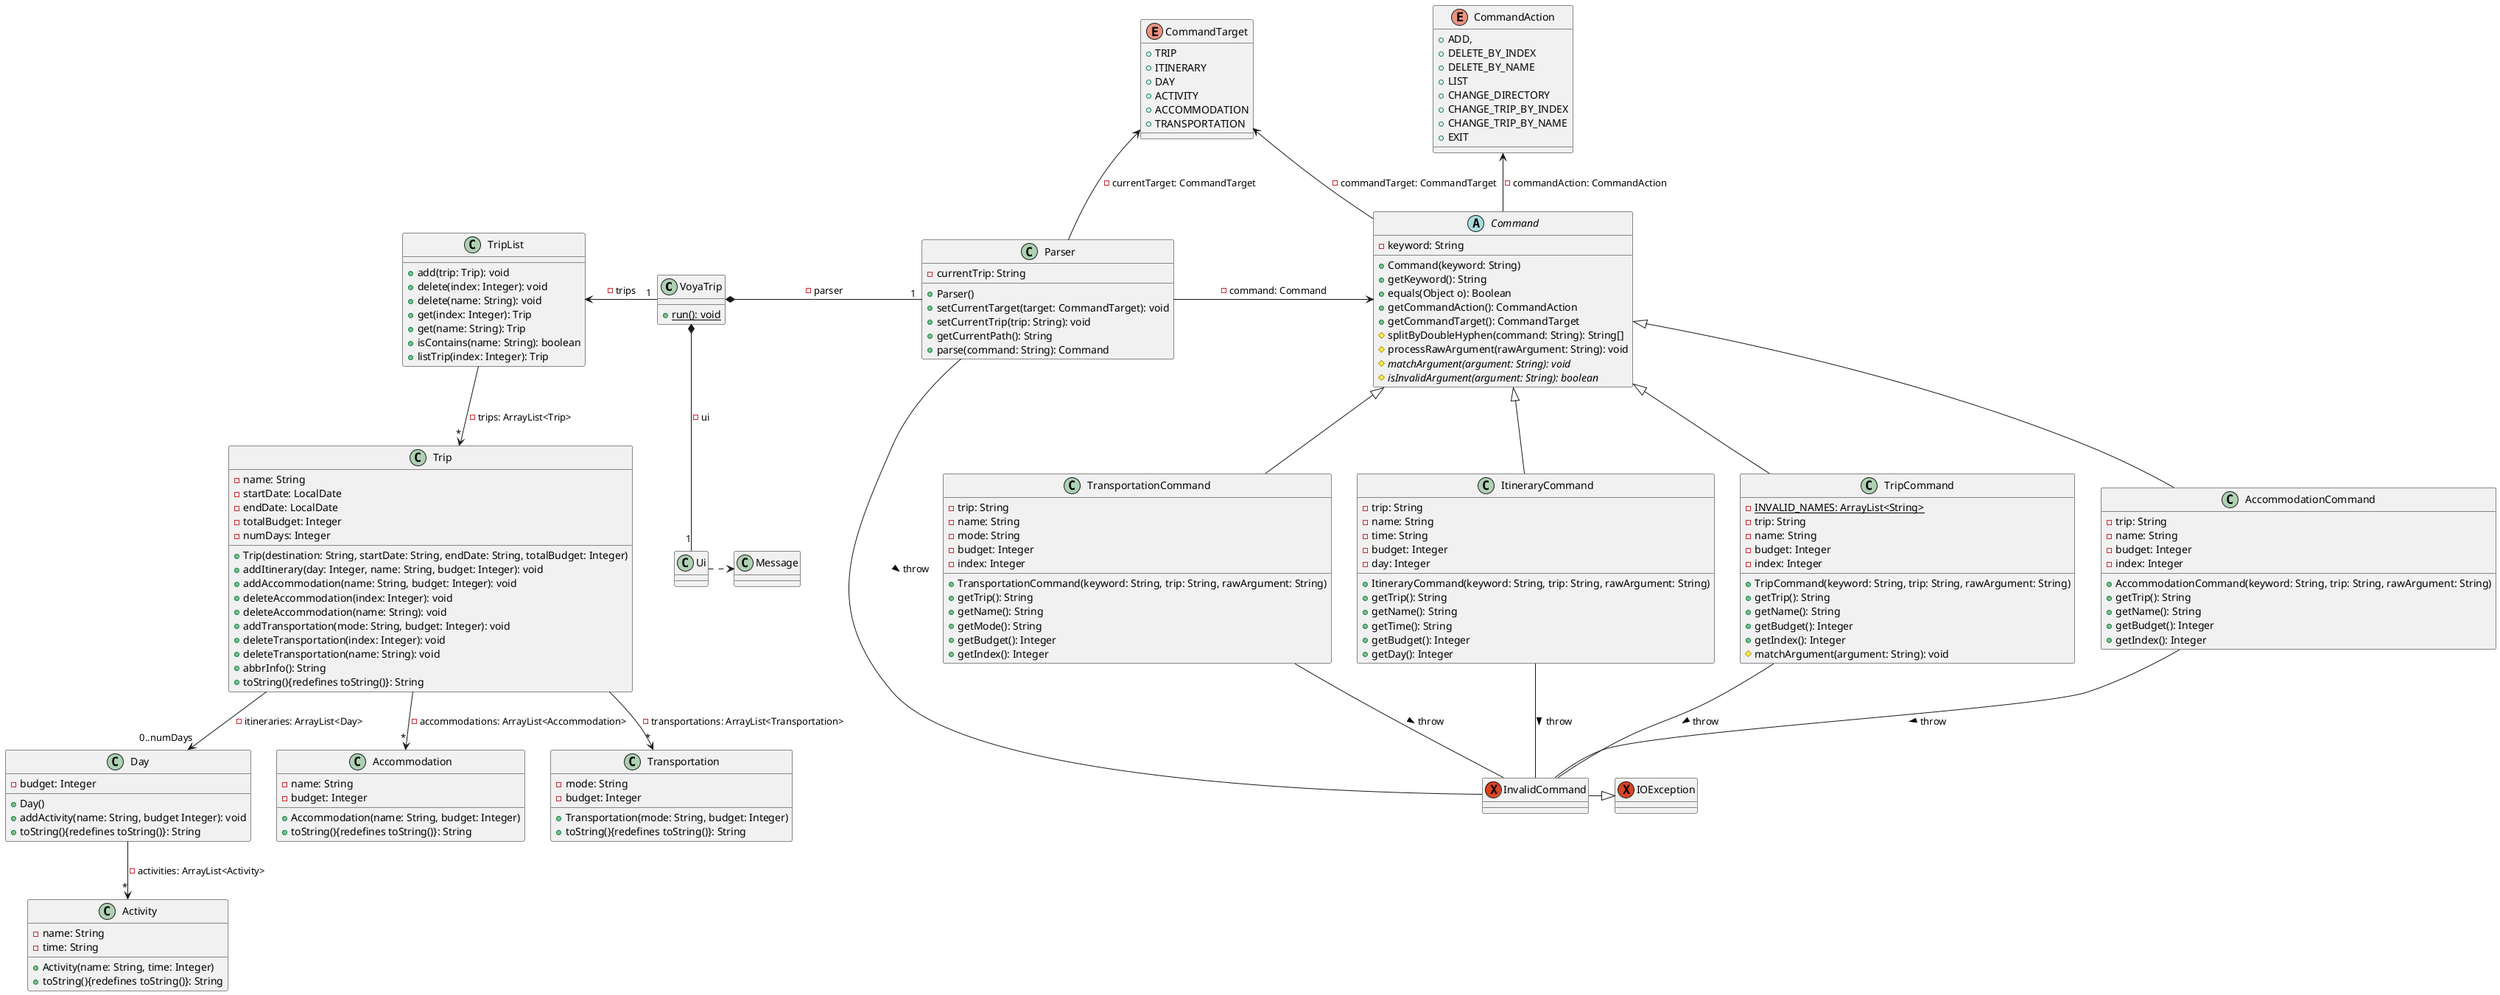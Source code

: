 @startuml
class VoyaTrip {
+ {static} run(): void
}

class Ui

class Message

class Trip{
    - name: String
    - startDate: LocalDate
    - endDate: LocalDate
    - totalBudget: Integer
    - numDays: Integer
    + Trip(destination: String, startDate: String, endDate: String, totalBudget: Integer)
    + addItinerary(day: Integer, name: String, budget: Integer): void
    + addAccommodation(name: String, budget: Integer): void
    + deleteAccommodation(index: Integer): void
    + deleteAccommodation(name: String): void
    + addTransportation(mode: String, budget: Integer): void
    + deleteTransportation(index: Integer): void
    + deleteTransportation(name: String): void
    + abbrInfo(): String
    + toString(){redefines toString()}: String
}

class TripList{
    + add(trip: Trip): void
    + delete(index: Integer): void
    + delete(name: String): void
    + get(index: Integer): Trip
    + get(name: String): Trip
    + isContains(name: String): boolean
    + listTrip(index: Integer): Trip
}

class Day{
    - budget: Integer
    + Day()
    + addActivity(name: String, budget Integer): void
    + toString(){redefines toString()}: String
}

class Activity{
    - name: String
    - time: String
    + Activity(name: String, time: Integer)
    + toString(){redefines toString()}: String
}

class Accommodation{
    - name: String
    - budget: Integer
    + Accommodation(name: String, budget: Integer)
    + toString(){redefines toString()}: String
}

class Transportation{
    - mode: String
    - budget: Integer
    + Transportation(mode: String, budget: Integer)
    + toString(){redefines toString()}: String
}

enum CommandTarget {
    + TRIP
    + ITINERARY
    + DAY
    + ACTIVITY
    + ACCOMMODATION
    + TRANSPORTATION
}

enum CommandAction {
    + ADD,
    + DELETE_BY_INDEX
    + DELETE_BY_NAME
    + LIST
    + CHANGE_DIRECTORY
    + CHANGE_TRIP_BY_INDEX
    + CHANGE_TRIP_BY_NAME
    + EXIT
}

class Parser {
    - currentTrip: String
    + Parser()
    + setCurrentTarget(target: CommandTarget): void
    + setCurrentTrip(trip: String): void
    + getCurrentPath(): String
    + parse(command: String): Command
}

abstract class Command {
    - keyword: String
    + Command(keyword: String)
    + getKeyword(): String
    + equals(Object o): Boolean
    + getCommandAction(): CommandAction
    + getCommandTarget(): CommandTarget
    # splitByDoubleHyphen(command: String): String[]
    # processRawArgument(rawArgument: String): void
    # matchArgument(argument: String): void {abstract}
    # isInvalidArgument(argument: String): boolean {abstract}
}

class AccommodationCommand extends Command {
    - trip: String
    - name: String
    - budget: Integer
    - index: Integer
    + AccommodationCommand(keyword: String, trip: String, rawArgument: String)
    + getTrip(): String
    + getName(): String
    + getBudget(): Integer
    + getIndex(): Integer
}

class TransportationCommand extends Command {
    - trip: String
    - name: String
    - mode: String
    - budget: Integer
    - index: Integer
    + TransportationCommand(keyword: String, trip: String, rawArgument: String)
    + getTrip(): String
    + getName(): String
    + getMode(): String
    + getBudget(): Integer
    + getIndex(): Integer
}

class ItineraryCommand extends Command {
    - trip: String
    - name: String
    - time: String
    - budget: Integer
    - day: Integer
    + ItineraryCommand(keyword: String, trip: String, rawArgument: String)
    + getTrip(): String
    + getName(): String
    + getTime(): String
    + getBudget(): Integer
    + getDay(): Integer
}

class TripCommand extends Command {
    - INVALID_NAMES: ArrayList<String> {static}
    - trip: String
    - name: String
    - budget: Integer
    - index: Integer
    + TripCommand(keyword: String, trip: String, rawArgument: String)
    + getTrip(): String
    + getName(): String
    + getBudget(): Integer
    + getIndex(): Integer
    # matchArgument(argument: String): void
}

exception IOException
exception InvalidCommand

InvalidCommand -|> IOException

TripList <- "1" VoyaTrip : - trips

TripList --> "*" Trip : - trips: ArrayList<Trip>
VoyaTrip *-right- "1" Parser : -parser
VoyaTrip *-down- "1" Ui : -ui

Ui .> Message

Parser -up-> CommandTarget: - currentTarget: CommandTarget
Parser -> Command : - command: Command
Parser -- InvalidCommand : > throw
Command -up-> CommandTarget: - commandTarget: CommandTarget
Command -up-> CommandAction: - commandAction: CommandAction
AccommodationCommand -- InvalidCommand : > throw
ItineraryCommand -- InvalidCommand : > throw
TransportationCommand -- InvalidCommand : > throw
TripCommand -- InvalidCommand : > throw

Trip --> "0..numDays" Day : - itineraries: ArrayList<Day>
Day --> "*" Activity : - activities: ArrayList<Activity>
Trip --> "*" Accommodation : - accommodations: ArrayList<Accommodation>
Trip --> "*" Transportation : - transportations: ArrayList<Transportation>


@enduml